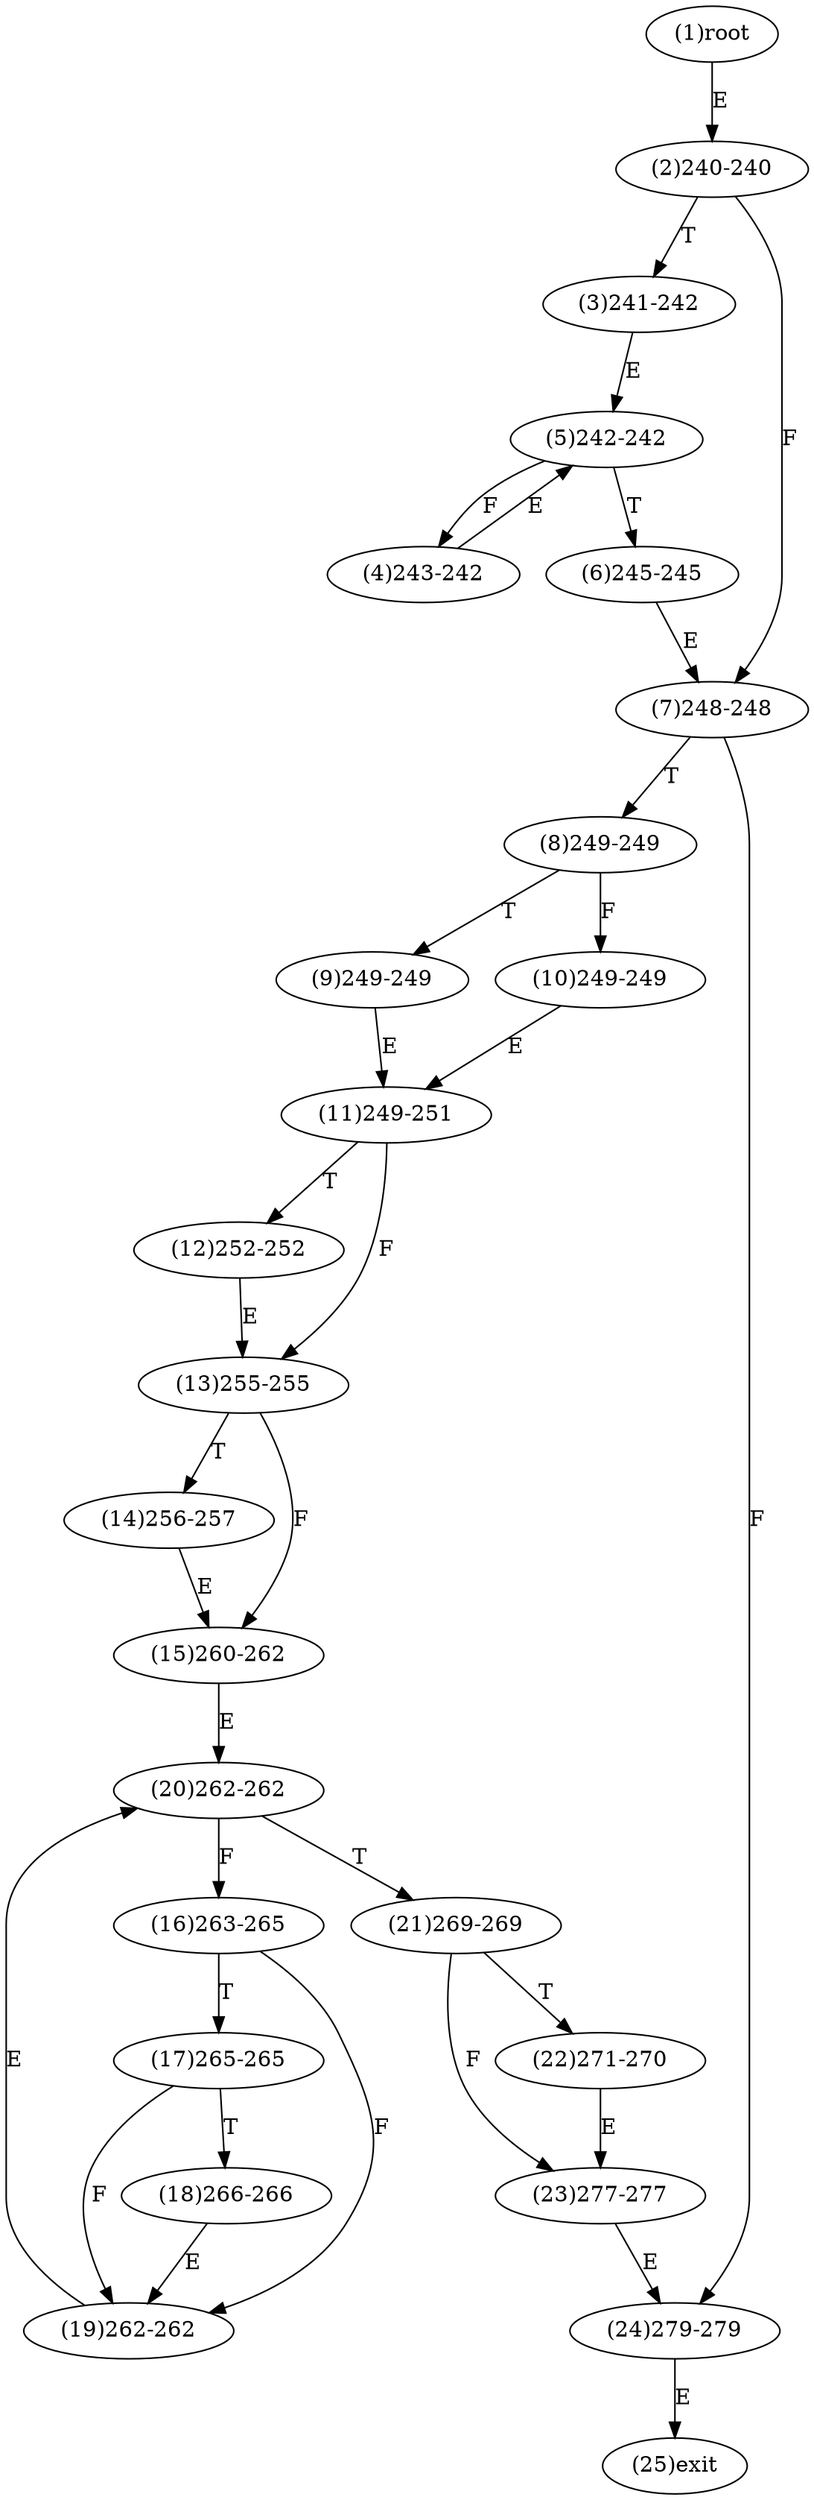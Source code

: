 digraph "" { 
1[ label="(1)root"];
2[ label="(2)240-240"];
3[ label="(3)241-242"];
4[ label="(4)243-242"];
5[ label="(5)242-242"];
6[ label="(6)245-245"];
7[ label="(7)248-248"];
8[ label="(8)249-249"];
9[ label="(9)249-249"];
10[ label="(10)249-249"];
11[ label="(11)249-251"];
12[ label="(12)252-252"];
13[ label="(13)255-255"];
14[ label="(14)256-257"];
15[ label="(15)260-262"];
17[ label="(17)265-265"];
16[ label="(16)263-265"];
19[ label="(19)262-262"];
18[ label="(18)266-266"];
21[ label="(21)269-269"];
20[ label="(20)262-262"];
23[ label="(23)277-277"];
22[ label="(22)271-270"];
25[ label="(25)exit"];
24[ label="(24)279-279"];
1->2[ label="E"];
2->7[ label="F"];
2->3[ label="T"];
3->5[ label="E"];
4->5[ label="E"];
5->4[ label="F"];
5->6[ label="T"];
6->7[ label="E"];
7->24[ label="F"];
7->8[ label="T"];
8->10[ label="F"];
8->9[ label="T"];
9->11[ label="E"];
10->11[ label="E"];
11->13[ label="F"];
11->12[ label="T"];
12->13[ label="E"];
13->15[ label="F"];
13->14[ label="T"];
14->15[ label="E"];
15->20[ label="E"];
16->19[ label="F"];
16->17[ label="T"];
17->19[ label="F"];
17->18[ label="T"];
18->19[ label="E"];
19->20[ label="E"];
20->16[ label="F"];
20->21[ label="T"];
21->23[ label="F"];
21->22[ label="T"];
22->23[ label="E"];
23->24[ label="E"];
24->25[ label="E"];
}